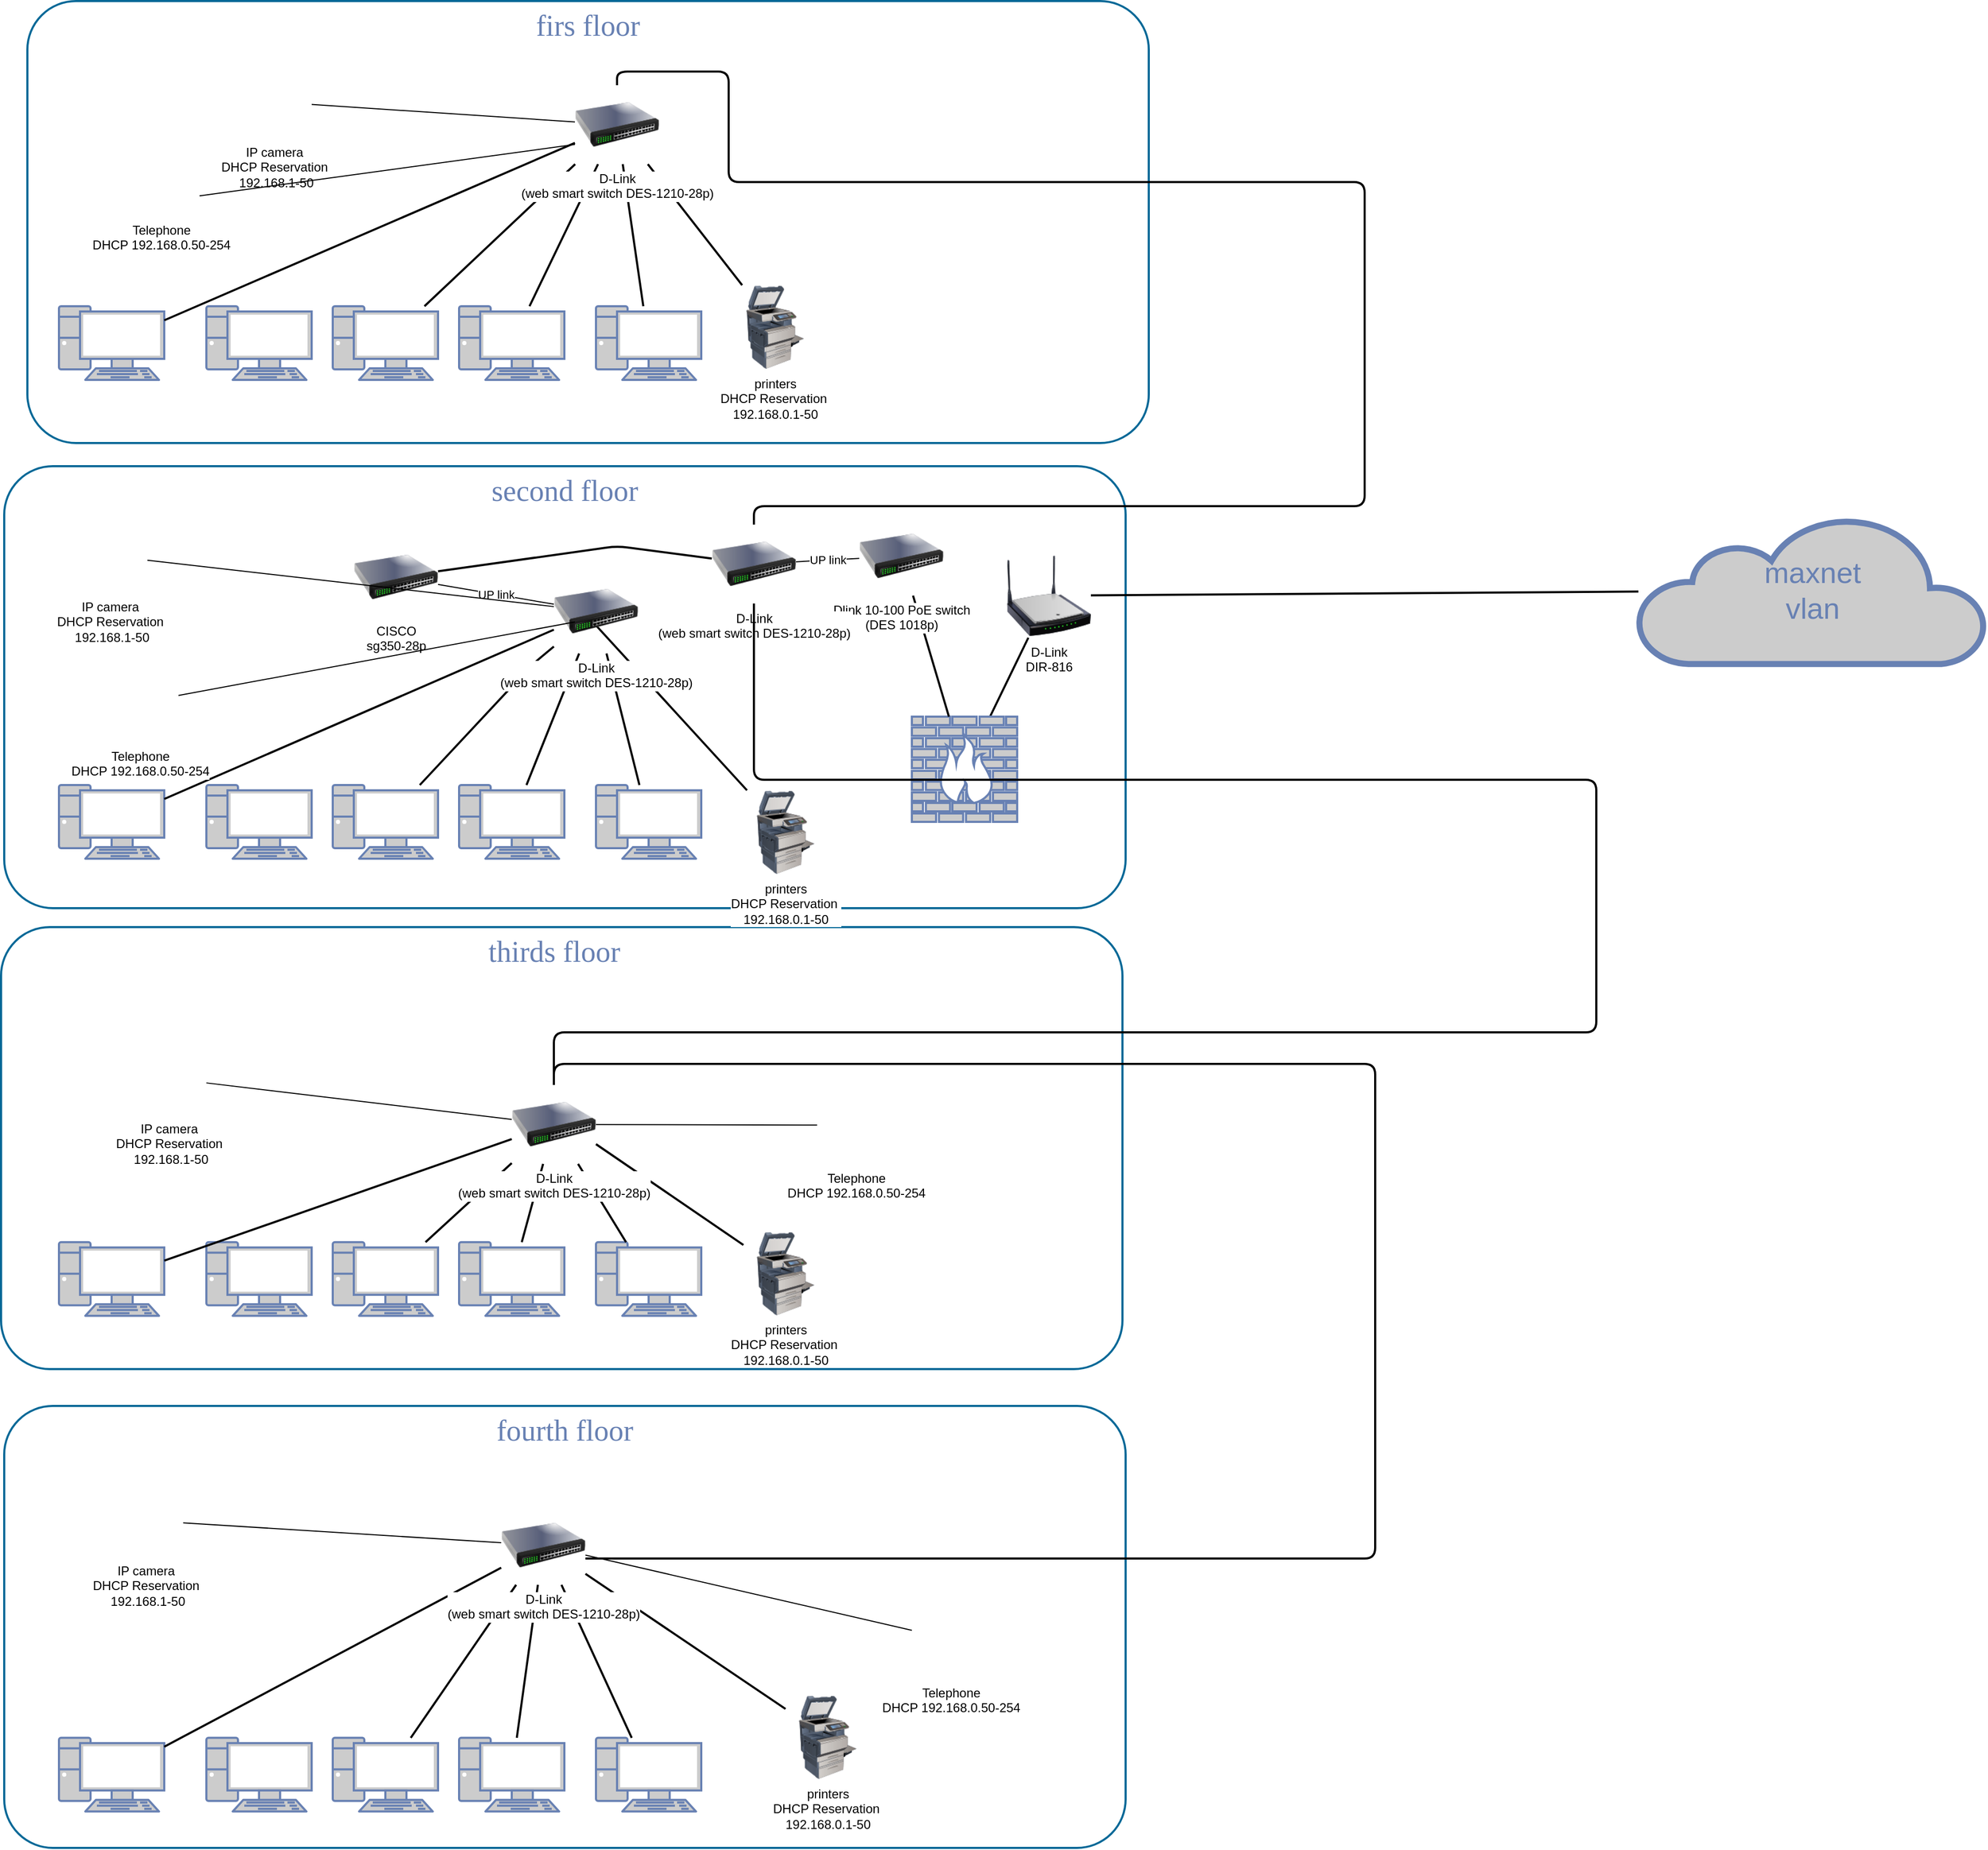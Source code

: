 <mxfile version="14.7.10" type="github">
  <diagram name="Page-1" id="bfe91b75-5d2c-26a0-9c1d-138518896778">
    <mxGraphModel dx="2749" dy="1496" grid="1" gridSize="10" guides="1" tooltips="1" connect="1" arrows="1" fold="1" page="1" pageScale="1" pageWidth="1100" pageHeight="850" background="none" math="0" shadow="0">
      <root>
        <mxCell id="0" />
        <mxCell id="1" parent="0" />
        <mxCell id="7c3789c024ecab99-82" value="fourth floor" style="rounded=1;whiteSpace=wrap;html=1;shadow=0;comic=0;strokeColor=#036897;strokeWidth=2;fillColor=none;fontFamily=Verdana;fontSize=28;fontColor=#6881B3;align=center;arcSize=11;verticalAlign=top;" parent="1" vertex="1">
          <mxGeometry x="78" y="1355" width="1065" height="420" as="geometry" />
        </mxCell>
        <mxCell id="7c3789c024ecab99-81" value="thirds floor&amp;nbsp;&amp;nbsp;" style="rounded=1;whiteSpace=wrap;html=1;shadow=0;comic=0;strokeColor=#036897;strokeWidth=2;fillColor=none;fontFamily=Verdana;fontSize=28;fontColor=#6881B3;align=center;arcSize=11;verticalAlign=top;" parent="1" vertex="1">
          <mxGeometry x="75" y="900" width="1065" height="420" as="geometry" />
        </mxCell>
        <mxCell id="7c3789c024ecab99-79" value="second floor" style="rounded=1;whiteSpace=wrap;html=1;shadow=0;comic=0;strokeColor=#036897;strokeWidth=2;fillColor=none;fontFamily=Verdana;fontSize=28;fontColor=#6881B3;align=center;arcSize=11;verticalAlign=top;" parent="1" vertex="1">
          <mxGeometry x="78" y="462" width="1065" height="420" as="geometry" />
        </mxCell>
        <mxCell id="7c3789c024ecab99-78" value="firs floor" style="rounded=1;whiteSpace=wrap;html=1;shadow=0;comic=0;strokeColor=#036897;strokeWidth=2;fillColor=none;fontFamily=Verdana;fontSize=28;fontColor=#6881B3;align=center;arcSize=11;verticalAlign=top;" parent="1" vertex="1">
          <mxGeometry x="100" y="20" width="1065" height="420" as="geometry" />
        </mxCell>
        <mxCell id="7c3789c024ecab99-55" style="edgeStyle=none;html=1;labelBackgroundColor=none;endArrow=none;endFill=0;strokeWidth=2;fontFamily=Verdana;fontSize=28;fontColor=#6881B3;" parent="1" source="7c3789c024ecab99-8" target="DdyyzYHFz9jRjWtr3Mpa-1" edge="1">
          <mxGeometry relative="1" as="geometry">
            <mxPoint x="870" y="550" as="targetPoint" />
          </mxGeometry>
        </mxCell>
        <mxCell id="7c3789c024ecab99-8" value="" style="fontColor=#0066CC;verticalAlign=top;verticalLabelPosition=bottom;labelPosition=center;align=center;html=1;fillColor=#CCCCCC;strokeColor=#6881B3;gradientColor=none;gradientDirection=north;strokeWidth=2;shape=mxgraph.networks.firewall;rounded=0;shadow=0;comic=0;" parent="1" vertex="1">
          <mxGeometry x="940" y="700" width="100" height="100" as="geometry" />
        </mxCell>
        <mxCell id="7c3789c024ecab99-18" style="edgeStyle=orthogonalEdgeStyle;html=1;labelBackgroundColor=none;endArrow=none;endFill=0;strokeWidth=2;fontFamily=Verdana;fontSize=15;fontColor=#036897;" parent="1" source="DdyyzYHFz9jRjWtr3Mpa-18" target="DdyyzYHFz9jRjWtr3Mpa-3" edge="1">
          <mxGeometry relative="1" as="geometry">
            <mxPoint x="1040" y="500" as="targetPoint" />
            <Array as="points">
              <mxPoint x="766" y="87" />
              <mxPoint x="766" y="192" />
              <mxPoint x="1370" y="192" />
              <mxPoint x="1370" y="500" />
            </Array>
            <mxPoint x="765.7" y="189.56" as="sourcePoint" />
          </mxGeometry>
        </mxCell>
        <mxCell id="7c3789c024ecab99-52" style="edgeStyle=none;html=1;labelBackgroundColor=none;endArrow=none;endFill=0;strokeWidth=2;fontFamily=Verdana;fontSize=15;fontColor=#036897;" parent="1" source="DdyyzYHFz9jRjWtr3Mpa-2" target="7c3789c024ecab99-8" edge="1">
          <mxGeometry relative="1" as="geometry">
            <mxPoint x="1550.0" y="917" as="targetPoint" />
            <mxPoint x="990" y="515" as="sourcePoint" />
          </mxGeometry>
        </mxCell>
        <mxCell id="7c3789c024ecab99-1" value="" style="fontColor=#0066CC;verticalAlign=top;verticalLabelPosition=bottom;labelPosition=center;align=center;html=1;fillColor=#CCCCCC;strokeColor=#6881B3;gradientColor=none;gradientDirection=north;strokeWidth=2;shape=mxgraph.networks.pc;rounded=0;shadow=0;comic=0;" parent="1" vertex="1">
          <mxGeometry x="130.0" y="310" width="100" height="70" as="geometry" />
        </mxCell>
        <mxCell id="7c3789c024ecab99-2" value="" style="fontColor=#0066CC;verticalAlign=top;verticalLabelPosition=bottom;labelPosition=center;align=center;html=1;fillColor=#CCCCCC;strokeColor=#6881B3;gradientColor=none;gradientDirection=north;strokeWidth=2;shape=mxgraph.networks.pc;rounded=0;shadow=0;comic=0;" parent="1" vertex="1">
          <mxGeometry x="270.0" y="310" width="100" height="70" as="geometry" />
        </mxCell>
        <mxCell id="7c3789c024ecab99-3" value="" style="fontColor=#0066CC;verticalAlign=top;verticalLabelPosition=bottom;labelPosition=center;align=center;html=1;fillColor=#CCCCCC;strokeColor=#6881B3;gradientColor=none;gradientDirection=north;strokeWidth=2;shape=mxgraph.networks.pc;rounded=0;shadow=0;comic=0;" parent="1" vertex="1">
          <mxGeometry x="390.0" y="310" width="100" height="70" as="geometry" />
        </mxCell>
        <mxCell id="7c3789c024ecab99-4" value="" style="fontColor=#0066CC;verticalAlign=top;verticalLabelPosition=bottom;labelPosition=center;align=center;html=1;fillColor=#CCCCCC;strokeColor=#6881B3;gradientColor=none;gradientDirection=north;strokeWidth=2;shape=mxgraph.networks.pc;rounded=0;shadow=0;comic=0;" parent="1" vertex="1">
          <mxGeometry x="510.0" y="310" width="100" height="70" as="geometry" />
        </mxCell>
        <mxCell id="7c3789c024ecab99-5" value="" style="fontColor=#0066CC;verticalAlign=top;verticalLabelPosition=bottom;labelPosition=center;align=center;html=1;fillColor=#CCCCCC;strokeColor=#6881B3;gradientColor=none;gradientDirection=north;strokeWidth=2;shape=mxgraph.networks.pc;rounded=0;shadow=0;comic=0;" parent="1" vertex="1">
          <mxGeometry x="640.0" y="310" width="100" height="70" as="geometry" />
        </mxCell>
        <mxCell id="7c3789c024ecab99-13" style="edgeStyle=none;html=1;labelBackgroundColor=none;endArrow=none;endFill=0;strokeWidth=2;fontFamily=Verdana;fontSize=15;fontColor=#036897;" parent="1" source="7c3789c024ecab99-1" target="DdyyzYHFz9jRjWtr3Mpa-18" edge="1">
          <mxGeometry relative="1" as="geometry">
            <mxPoint x="704.8" y="190.67" as="targetPoint" />
          </mxGeometry>
        </mxCell>
        <mxCell id="7c3789c024ecab99-14" style="edgeStyle=none;html=1;labelBackgroundColor=none;endArrow=none;endFill=0;strokeWidth=2;fontFamily=Verdana;fontSize=15;fontColor=#036897;" parent="1" source="7c3789c024ecab99-3" target="DdyyzYHFz9jRjWtr3Mpa-18" edge="1">
          <mxGeometry relative="1" as="geometry">
            <mxPoint x="722.6" y="196.88" as="targetPoint" />
          </mxGeometry>
        </mxCell>
        <mxCell id="7c3789c024ecab99-15" style="edgeStyle=none;html=1;labelBackgroundColor=none;endArrow=none;endFill=0;strokeWidth=2;fontFamily=Verdana;fontSize=15;fontColor=#036897;" parent="1" source="7c3789c024ecab99-4" target="DdyyzYHFz9jRjWtr3Mpa-18" edge="1">
          <mxGeometry relative="1" as="geometry">
            <mxPoint x="728.8" y="188.9" as="targetPoint" />
          </mxGeometry>
        </mxCell>
        <mxCell id="7c3789c024ecab99-16" style="edgeStyle=none;html=1;labelBackgroundColor=none;endArrow=none;endFill=0;strokeWidth=2;fontFamily=Verdana;fontSize=15;fontColor=#036897;" parent="1" source="7c3789c024ecab99-5" target="DdyyzYHFz9jRjWtr3Mpa-18" edge="1">
          <mxGeometry relative="1" as="geometry">
            <mxPoint x="754.6" y="199.55" as="targetPoint" />
          </mxGeometry>
        </mxCell>
        <mxCell id="7c3789c024ecab99-20" value="" style="fontColor=#0066CC;verticalAlign=top;verticalLabelPosition=bottom;labelPosition=center;align=center;html=1;fillColor=#CCCCCC;strokeColor=#6881B3;gradientColor=none;gradientDirection=north;strokeWidth=2;shape=mxgraph.networks.pc;rounded=0;shadow=0;comic=0;" parent="1" vertex="1">
          <mxGeometry x="130.0" y="765" width="100" height="70" as="geometry" />
        </mxCell>
        <mxCell id="7c3789c024ecab99-21" value="" style="fontColor=#0066CC;verticalAlign=top;verticalLabelPosition=bottom;labelPosition=center;align=center;html=1;fillColor=#CCCCCC;strokeColor=#6881B3;gradientColor=none;gradientDirection=north;strokeWidth=2;shape=mxgraph.networks.pc;rounded=0;shadow=0;comic=0;" parent="1" vertex="1">
          <mxGeometry x="270.0" y="765" width="100" height="70" as="geometry" />
        </mxCell>
        <mxCell id="7c3789c024ecab99-23" value="" style="fontColor=#0066CC;verticalAlign=top;verticalLabelPosition=bottom;labelPosition=center;align=center;html=1;fillColor=#CCCCCC;strokeColor=#6881B3;gradientColor=none;gradientDirection=north;strokeWidth=2;shape=mxgraph.networks.pc;rounded=0;shadow=0;comic=0;" parent="1" vertex="1">
          <mxGeometry x="390.0" y="765" width="100" height="70" as="geometry" />
        </mxCell>
        <mxCell id="7c3789c024ecab99-25" value="" style="fontColor=#0066CC;verticalAlign=top;verticalLabelPosition=bottom;labelPosition=center;align=center;html=1;fillColor=#CCCCCC;strokeColor=#6881B3;gradientColor=none;gradientDirection=north;strokeWidth=2;shape=mxgraph.networks.pc;rounded=0;shadow=0;comic=0;" parent="1" vertex="1">
          <mxGeometry x="510.0" y="765" width="100" height="70" as="geometry" />
        </mxCell>
        <mxCell id="7c3789c024ecab99-27" value="" style="fontColor=#0066CC;verticalAlign=top;verticalLabelPosition=bottom;labelPosition=center;align=center;html=1;fillColor=#CCCCCC;strokeColor=#6881B3;gradientColor=none;gradientDirection=north;strokeWidth=2;shape=mxgraph.networks.pc;rounded=0;shadow=0;comic=0;" parent="1" vertex="1">
          <mxGeometry x="640.0" y="765" width="100" height="70" as="geometry" />
        </mxCell>
        <mxCell id="7c3789c024ecab99-19" style="edgeStyle=none;html=1;labelBackgroundColor=none;endArrow=none;endFill=0;strokeWidth=2;fontFamily=Verdana;fontSize=15;fontColor=#036897;" parent="1" source="7c3789c024ecab99-20" target="DdyyzYHFz9jRjWtr3Mpa-5" edge="1">
          <mxGeometry relative="1" as="geometry">
            <mxPoint x="590.8" y="614.23" as="targetPoint" />
          </mxGeometry>
        </mxCell>
        <mxCell id="7c3789c024ecab99-22" style="edgeStyle=none;html=1;labelBackgroundColor=none;endArrow=none;endFill=0;strokeWidth=2;fontFamily=Verdana;fontSize=15;fontColor=#036897;" parent="1" source="7c3789c024ecab99-23" target="DdyyzYHFz9jRjWtr3Mpa-5" edge="1">
          <mxGeometry relative="1" as="geometry">
            <mxPoint x="591.7" y="622.21" as="targetPoint" />
            <Array as="points">
              <mxPoint x="580" y="650" />
            </Array>
          </mxGeometry>
        </mxCell>
        <mxCell id="7c3789c024ecab99-24" style="edgeStyle=none;html=1;labelBackgroundColor=none;endArrow=none;endFill=0;strokeWidth=2;fontFamily=Verdana;fontSize=15;fontColor=#036897;" parent="1" source="7c3789c024ecab99-25" target="DdyyzYHFz9jRjWtr3Mpa-5" edge="1">
          <mxGeometry relative="1" as="geometry">
            <mxPoint x="597.9" y="621.34" as="targetPoint" />
          </mxGeometry>
        </mxCell>
        <mxCell id="7c3789c024ecab99-26" style="edgeStyle=none;html=1;labelBackgroundColor=none;endArrow=none;endFill=0;strokeWidth=2;fontFamily=Verdana;fontSize=15;fontColor=#036897;" parent="1" source="7c3789c024ecab99-27" target="DdyyzYHFz9jRjWtr3Mpa-5" edge="1">
          <mxGeometry relative="1" as="geometry">
            <mxPoint x="609.4" y="621.34" as="targetPoint" />
          </mxGeometry>
        </mxCell>
        <mxCell id="7c3789c024ecab99-28" style="edgeStyle=none;html=1;labelBackgroundColor=none;endArrow=none;endFill=0;strokeWidth=2;fontFamily=Verdana;fontSize=15;fontColor=#036897;" parent="1" source="DdyyzYHFz9jRjWtr3Mpa-15" edge="1">
          <mxGeometry relative="1" as="geometry">
            <mxPoint x="637" y="610" as="targetPoint" />
            <mxPoint x="800" y="755.399" as="sourcePoint" />
          </mxGeometry>
        </mxCell>
        <mxCell id="7c3789c024ecab99-34" value="" style="fontColor=#0066CC;verticalAlign=top;verticalLabelPosition=bottom;labelPosition=center;align=center;html=1;fillColor=#CCCCCC;strokeColor=#6881B3;gradientColor=none;gradientDirection=north;strokeWidth=2;shape=mxgraph.networks.pc;rounded=0;shadow=0;comic=0;" parent="1" vertex="1">
          <mxGeometry x="130.0" y="1199.412" width="100" height="70" as="geometry" />
        </mxCell>
        <mxCell id="7c3789c024ecab99-35" value="" style="fontColor=#0066CC;verticalAlign=top;verticalLabelPosition=bottom;labelPosition=center;align=center;html=1;fillColor=#CCCCCC;strokeColor=#6881B3;gradientColor=none;gradientDirection=north;strokeWidth=2;shape=mxgraph.networks.pc;rounded=0;shadow=0;comic=0;" parent="1" vertex="1">
          <mxGeometry x="270.0" y="1199.412" width="100" height="70" as="geometry" />
        </mxCell>
        <mxCell id="7c3789c024ecab99-37" value="" style="fontColor=#0066CC;verticalAlign=top;verticalLabelPosition=bottom;labelPosition=center;align=center;html=1;fillColor=#CCCCCC;strokeColor=#6881B3;gradientColor=none;gradientDirection=north;strokeWidth=2;shape=mxgraph.networks.pc;rounded=0;shadow=0;comic=0;" parent="1" vertex="1">
          <mxGeometry x="390.0" y="1199.412" width="100" height="70" as="geometry" />
        </mxCell>
        <mxCell id="7c3789c024ecab99-39" value="" style="fontColor=#0066CC;verticalAlign=top;verticalLabelPosition=bottom;labelPosition=center;align=center;html=1;fillColor=#CCCCCC;strokeColor=#6881B3;gradientColor=none;gradientDirection=north;strokeWidth=2;shape=mxgraph.networks.pc;rounded=0;shadow=0;comic=0;" parent="1" vertex="1">
          <mxGeometry x="510.0" y="1199.412" width="100" height="70" as="geometry" />
        </mxCell>
        <mxCell id="7c3789c024ecab99-41" value="" style="fontColor=#0066CC;verticalAlign=top;verticalLabelPosition=bottom;labelPosition=center;align=center;html=1;fillColor=#CCCCCC;strokeColor=#6881B3;gradientColor=none;gradientDirection=north;strokeWidth=2;shape=mxgraph.networks.pc;rounded=0;shadow=0;comic=0;" parent="1" vertex="1">
          <mxGeometry x="640.0" y="1199.412" width="100" height="70" as="geometry" />
        </mxCell>
        <mxCell id="7c3789c024ecab99-33" style="edgeStyle=none;html=1;labelBackgroundColor=none;endArrow=none;endFill=0;strokeWidth=2;fontFamily=Verdana;fontSize=15;fontColor=#036897;" parent="1" source="7c3789c024ecab99-34" target="DdyyzYHFz9jRjWtr3Mpa-13" edge="1">
          <mxGeometry relative="1" as="geometry">
            <mxPoint x="615" y="1031.5" as="targetPoint" />
          </mxGeometry>
        </mxCell>
        <mxCell id="7c3789c024ecab99-36" style="edgeStyle=none;html=1;labelBackgroundColor=none;endArrow=none;endFill=0;strokeWidth=2;fontFamily=Verdana;fontSize=15;fontColor=#036897;" parent="1" source="7c3789c024ecab99-37" target="DdyyzYHFz9jRjWtr3Mpa-13" edge="1">
          <mxGeometry relative="1" as="geometry">
            <mxPoint x="620" y="1060" as="targetPoint" />
          </mxGeometry>
        </mxCell>
        <mxCell id="7c3789c024ecab99-38" style="edgeStyle=none;html=1;labelBackgroundColor=none;endArrow=none;endFill=0;strokeWidth=2;fontFamily=Verdana;fontSize=15;fontColor=#036897;" parent="1" source="7c3789c024ecab99-39" target="DdyyzYHFz9jRjWtr3Mpa-13" edge="1">
          <mxGeometry relative="1" as="geometry">
            <mxPoint x="644.6" y="1054.21" as="targetPoint" />
          </mxGeometry>
        </mxCell>
        <mxCell id="7c3789c024ecab99-40" style="edgeStyle=none;html=1;labelBackgroundColor=none;endArrow=none;endFill=0;strokeWidth=2;fontFamily=Verdana;fontSize=15;fontColor=#036897;" parent="1" source="7c3789c024ecab99-41" target="DdyyzYHFz9jRjWtr3Mpa-13" edge="1">
          <mxGeometry relative="1" as="geometry">
            <mxPoint x="660" y="1060" as="targetPoint" />
          </mxGeometry>
        </mxCell>
        <mxCell id="7c3789c024ecab99-42" style="edgeStyle=none;html=1;labelBackgroundColor=none;endArrow=none;endFill=0;strokeWidth=2;fontFamily=Verdana;fontSize=15;fontColor=#036897;entryX=1;entryY=0.75;entryDx=0;entryDy=0;" parent="1" source="DdyyzYHFz9jRjWtr3Mpa-16" target="DdyyzYHFz9jRjWtr3Mpa-13" edge="1">
          <mxGeometry relative="1" as="geometry">
            <mxPoint x="676.8" y="1057.57" as="targetPoint" />
            <mxPoint x="792.497" y="1184.412" as="sourcePoint" />
          </mxGeometry>
        </mxCell>
        <mxCell id="7c3789c024ecab99-53" value="maxnet&lt;br&gt;vlan" style="html=1;fillColor=#CCCCCC;strokeColor=#6881B3;gradientColor=none;gradientDirection=north;strokeWidth=2;shape=mxgraph.networks.cloud;fontColor=#6881B3;rounded=0;shadow=0;comic=0;align=center;fontSize=28;" parent="1" vertex="1">
          <mxGeometry x="1630" y="510" width="330" height="140" as="geometry" />
        </mxCell>
        <mxCell id="7c3789c024ecab99-56" style="edgeStyle=none;html=1;labelBackgroundColor=none;endArrow=none;endFill=0;strokeWidth=2;fontFamily=Verdana;fontSize=28;fontColor=#6881B3;" parent="1" source="DdyyzYHFz9jRjWtr3Mpa-1" target="7c3789c024ecab99-53" edge="1">
          <mxGeometry relative="1" as="geometry">
            <mxPoint x="900" y="545.444" as="sourcePoint" />
          </mxGeometry>
        </mxCell>
        <mxCell id="7c3789c024ecab99-61" value="" style="fontColor=#0066CC;verticalAlign=top;verticalLabelPosition=bottom;labelPosition=center;align=center;html=1;fillColor=#CCCCCC;strokeColor=#6881B3;gradientColor=none;gradientDirection=north;strokeWidth=2;shape=mxgraph.networks.pc;rounded=0;shadow=0;comic=0;" parent="1" vertex="1">
          <mxGeometry x="130.0" y="1670.412" width="100" height="70" as="geometry" />
        </mxCell>
        <mxCell id="7c3789c024ecab99-62" value="" style="fontColor=#0066CC;verticalAlign=top;verticalLabelPosition=bottom;labelPosition=center;align=center;html=1;fillColor=#CCCCCC;strokeColor=#6881B3;gradientColor=none;gradientDirection=north;strokeWidth=2;shape=mxgraph.networks.pc;rounded=0;shadow=0;comic=0;" parent="1" vertex="1">
          <mxGeometry x="270.0" y="1670.412" width="100" height="70" as="geometry" />
        </mxCell>
        <mxCell id="7c3789c024ecab99-63" value="" style="fontColor=#0066CC;verticalAlign=top;verticalLabelPosition=bottom;labelPosition=center;align=center;html=1;fillColor=#CCCCCC;strokeColor=#6881B3;gradientColor=none;gradientDirection=north;strokeWidth=2;shape=mxgraph.networks.pc;rounded=0;shadow=0;comic=0;" parent="1" vertex="1">
          <mxGeometry x="390.0" y="1670.412" width="100" height="70" as="geometry" />
        </mxCell>
        <mxCell id="7c3789c024ecab99-64" value="" style="fontColor=#0066CC;verticalAlign=top;verticalLabelPosition=bottom;labelPosition=center;align=center;html=1;fillColor=#CCCCCC;strokeColor=#6881B3;gradientColor=none;gradientDirection=north;strokeWidth=2;shape=mxgraph.networks.pc;rounded=0;shadow=0;comic=0;" parent="1" vertex="1">
          <mxGeometry x="510.0" y="1670.412" width="100" height="70" as="geometry" />
        </mxCell>
        <mxCell id="7c3789c024ecab99-65" value="" style="fontColor=#0066CC;verticalAlign=top;verticalLabelPosition=bottom;labelPosition=center;align=center;html=1;fillColor=#CCCCCC;strokeColor=#6881B3;gradientColor=none;gradientDirection=north;strokeWidth=2;shape=mxgraph.networks.pc;rounded=0;shadow=0;comic=0;" parent="1" vertex="1">
          <mxGeometry x="640.0" y="1670.412" width="100" height="70" as="geometry" />
        </mxCell>
        <mxCell id="7c3789c024ecab99-68" style="edgeStyle=none;html=1;labelBackgroundColor=none;endArrow=none;endFill=0;strokeWidth=2;fontFamily=Verdana;fontSize=15;fontColor=#036897;" parent="1" source="7c3789c024ecab99-61" target="DdyyzYHFz9jRjWtr3Mpa-14" edge="1">
          <mxGeometry relative="1" as="geometry">
            <mxPoint x="593.6" y="1458.89" as="targetPoint" />
          </mxGeometry>
        </mxCell>
        <mxCell id="7c3789c024ecab99-69" style="edgeStyle=none;html=1;labelBackgroundColor=none;endArrow=none;endFill=0;strokeWidth=2;fontFamily=Verdana;fontSize=15;fontColor=#036897;" parent="1" source="7c3789c024ecab99-63" target="DdyyzYHFz9jRjWtr3Mpa-14" edge="1">
          <mxGeometry relative="1" as="geometry">
            <mxPoint x="607.5" y="1460" as="targetPoint" />
          </mxGeometry>
        </mxCell>
        <mxCell id="7c3789c024ecab99-70" style="edgeStyle=none;html=1;labelBackgroundColor=none;endArrow=none;endFill=0;strokeWidth=2;fontFamily=Verdana;fontSize=15;fontColor=#036897;" parent="1" source="7c3789c024ecab99-64" target="DdyyzYHFz9jRjWtr3Mpa-14" edge="1">
          <mxGeometry relative="1" as="geometry">
            <mxPoint x="607.5" y="1460" as="targetPoint" />
          </mxGeometry>
        </mxCell>
        <mxCell id="7c3789c024ecab99-71" style="edgeStyle=none;html=1;labelBackgroundColor=none;endArrow=none;endFill=0;strokeWidth=2;fontFamily=Verdana;fontSize=15;fontColor=#036897;" parent="1" source="7c3789c024ecab99-65" target="DdyyzYHFz9jRjWtr3Mpa-14" edge="1">
          <mxGeometry relative="1" as="geometry">
            <mxPoint x="628.3" y="1457.12" as="targetPoint" />
          </mxGeometry>
        </mxCell>
        <mxCell id="7c3789c024ecab99-72" style="edgeStyle=none;html=1;labelBackgroundColor=none;endArrow=none;endFill=0;strokeWidth=2;fontFamily=Verdana;fontSize=15;fontColor=#036897;" parent="1" source="DdyyzYHFz9jRjWtr3Mpa-17" target="DdyyzYHFz9jRjWtr3Mpa-14" edge="1">
          <mxGeometry relative="1" as="geometry">
            <mxPoint x="647.5" y="1460" as="targetPoint" />
            <mxPoint x="770" y="1658.04" as="sourcePoint" />
          </mxGeometry>
        </mxCell>
        <mxCell id="ypX5lwdJ7u_6gNFfsRUF-6" style="edgeStyle=none;html=1;labelBackgroundColor=none;endArrow=none;endFill=0;strokeWidth=2;fontFamily=Verdana;fontSize=15;fontColor=#036897;" parent="1" source="DdyyzYHFz9jRjWtr3Mpa-18" target="DdyyzYHFz9jRjWtr3Mpa-20" edge="1">
          <mxGeometry relative="1" as="geometry">
            <mxPoint x="762.8" y="200.9" as="sourcePoint" />
            <mxPoint x="823.4" y="332.2" as="targetPoint" />
          </mxGeometry>
        </mxCell>
        <mxCell id="DdyyzYHFz9jRjWtr3Mpa-1" value="D-Link&lt;br&gt;DIR-816&lt;br&gt;" style="image;html=1;image=img/lib/clip_art/networking/Wireless_Router_N_128x128.png" vertex="1" parent="1">
          <mxGeometry x="1030" y="545" width="80" height="80" as="geometry" />
        </mxCell>
        <mxCell id="DdyyzYHFz9jRjWtr3Mpa-2" value="Dlink 10-100 PoE switch&lt;br&gt;(DES 1018p)" style="image;html=1;image=img/lib/clip_art/networking/Switch_128x128.png;fontFamily=Helvetica;" vertex="1" parent="1">
          <mxGeometry x="890" y="510" width="80" height="75" as="geometry" />
        </mxCell>
        <mxCell id="DdyyzYHFz9jRjWtr3Mpa-3" value="D-Link&lt;br&gt;(web smart switch DES-1210-28p)" style="image;html=1;image=img/lib/clip_art/networking/Switch_128x128.png;fontFamily=Helvetica;" vertex="1" parent="1">
          <mxGeometry x="750" y="517.5" width="80" height="75" as="geometry" />
        </mxCell>
        <mxCell id="DdyyzYHFz9jRjWtr3Mpa-4" value="CISCO&lt;br&gt;sg350-28p&lt;br&gt;" style="image;html=1;image=img/lib/clip_art/networking/Switch_128x128.png;fontFamily=Helvetica;" vertex="1" parent="1">
          <mxGeometry x="410" y="530" width="80" height="75" as="geometry" />
        </mxCell>
        <mxCell id="DdyyzYHFz9jRjWtr3Mpa-5" value="D-Link&lt;br&gt;(web smart switch DES-1210-28p)" style="image;html=1;image=img/lib/clip_art/networking/Switch_128x128.png;fontFamily=Helvetica;" vertex="1" parent="1">
          <mxGeometry x="600" y="560" width="80" height="80" as="geometry" />
        </mxCell>
        <mxCell id="DdyyzYHFz9jRjWtr3Mpa-6" style="edgeStyle=none;html=1;labelBackgroundColor=none;endArrow=none;endFill=0;strokeWidth=2;fontFamily=Verdana;fontSize=15;fontColor=#036897;" edge="1" parent="1" source="DdyyzYHFz9jRjWtr3Mpa-4" target="DdyyzYHFz9jRjWtr3Mpa-3">
          <mxGeometry relative="1" as="geometry">
            <mxPoint x="1970.0" y="139.13" as="targetPoint" />
            <mxPoint x="1600" y="300" as="sourcePoint" />
            <Array as="points">
              <mxPoint x="660" y="538" />
            </Array>
          </mxGeometry>
        </mxCell>
        <mxCell id="DdyyzYHFz9jRjWtr3Mpa-11" value="UP link" style="endArrow=none;html=1;" edge="1" parent="1" source="DdyyzYHFz9jRjWtr3Mpa-2" target="DdyyzYHFz9jRjWtr3Mpa-3">
          <mxGeometry width="50" height="50" relative="1" as="geometry">
            <mxPoint x="1710" y="190" as="sourcePoint" />
            <mxPoint x="1710" y="-165" as="targetPoint" />
          </mxGeometry>
        </mxCell>
        <mxCell id="DdyyzYHFz9jRjWtr3Mpa-12" value="UP link" style="endArrow=none;html=1;" edge="1" parent="1" source="DdyyzYHFz9jRjWtr3Mpa-5" target="DdyyzYHFz9jRjWtr3Mpa-4">
          <mxGeometry width="50" height="50" relative="1" as="geometry">
            <mxPoint x="1510" y="370" as="sourcePoint" />
            <mxPoint x="1510" y="15" as="targetPoint" />
          </mxGeometry>
        </mxCell>
        <mxCell id="DdyyzYHFz9jRjWtr3Mpa-13" value="D-Link&lt;br&gt;(web smart switch DES-1210-28p)" style="image;html=1;image=img/lib/clip_art/networking/Switch_128x128.png;fontFamily=Helvetica;" vertex="1" parent="1">
          <mxGeometry x="560" y="1050" width="80" height="75" as="geometry" />
        </mxCell>
        <mxCell id="DdyyzYHFz9jRjWtr3Mpa-14" value="D-Link&lt;br&gt;(web smart switch DES-1210-28p)" style="image;html=1;image=img/lib/clip_art/networking/Switch_128x128.png;fontFamily=Helvetica;" vertex="1" parent="1">
          <mxGeometry x="550" y="1450" width="80" height="75" as="geometry" />
        </mxCell>
        <mxCell id="DdyyzYHFz9jRjWtr3Mpa-15" value="printers&lt;br&gt;DHCP Reservation&amp;nbsp;&lt;br&gt;192.168.0.1-50" style="image;html=1;image=img/lib/clip_art/computers/Printer_Commercial_128x128.png" vertex="1" parent="1">
          <mxGeometry x="780" y="770" width="80" height="80" as="geometry" />
        </mxCell>
        <mxCell id="DdyyzYHFz9jRjWtr3Mpa-16" value="printers&lt;br&gt;DHCP Reservation&amp;nbsp;&lt;br&gt;192.168.0.1-50" style="image;html=1;image=img/lib/clip_art/computers/Printer_Commercial_128x128.png" vertex="1" parent="1">
          <mxGeometry x="780" y="1189.41" width="80" height="80" as="geometry" />
        </mxCell>
        <mxCell id="DdyyzYHFz9jRjWtr3Mpa-17" value="printers&lt;br&gt;DHCP Reservation&amp;nbsp;&lt;br&gt;192.168.0.1-50" style="image;html=1;image=img/lib/clip_art/computers/Printer_Commercial_128x128.png" vertex="1" parent="1">
          <mxGeometry x="820" y="1630" width="80" height="80" as="geometry" />
        </mxCell>
        <mxCell id="DdyyzYHFz9jRjWtr3Mpa-18" value="D-Link&lt;br&gt;(web smart switch DES-1210-28p)" style="image;html=1;image=img/lib/clip_art/networking/Switch_128x128.png;fontFamily=Helvetica;" vertex="1" parent="1">
          <mxGeometry x="620" y="100" width="80" height="75" as="geometry" />
        </mxCell>
        <mxCell id="DdyyzYHFz9jRjWtr3Mpa-20" value="printers&lt;br&gt;DHCP Reservation&amp;nbsp;&lt;br&gt;192.168.0.1-50" style="image;html=1;image=img/lib/clip_art/computers/Printer_Commercial_128x128.png" vertex="1" parent="1">
          <mxGeometry x="770" y="290" width="80" height="80" as="geometry" />
        </mxCell>
        <mxCell id="DdyyzYHFz9jRjWtr3Mpa-21" value="Telephone&lt;br&gt;DHCP 192.168.0.50-254" style="shape=image;html=1;verticalAlign=top;verticalLabelPosition=bottom;labelBackgroundColor=#ffffff;imageAspect=0;aspect=fixed;image=https://cdn4.iconfinder.com/data/icons/miu/24/business-telephone-office-outline-stroke-128.png" vertex="1" parent="1">
          <mxGeometry x="190" y="150" width="73.5" height="73.5" as="geometry" />
        </mxCell>
        <mxCell id="DdyyzYHFz9jRjWtr3Mpa-22" value="Telephone&lt;br&gt;DHCP 192.168.0.50-254" style="shape=image;html=1;verticalAlign=top;verticalLabelPosition=bottom;labelBackgroundColor=#ffffff;imageAspect=0;aspect=fixed;image=https://cdn4.iconfinder.com/data/icons/miu/24/business-telephone-office-outline-stroke-128.png" vertex="1" parent="1">
          <mxGeometry x="170" y="650" width="73.5" height="73.5" as="geometry" />
        </mxCell>
        <mxCell id="DdyyzYHFz9jRjWtr3Mpa-23" value="Telephone&lt;br&gt;DHCP 192.168.0.50-254" style="shape=image;html=1;verticalAlign=top;verticalLabelPosition=bottom;labelBackgroundColor=#ffffff;imageAspect=0;aspect=fixed;image=https://cdn4.iconfinder.com/data/icons/miu/24/business-telephone-office-outline-stroke-128.png" vertex="1" parent="1">
          <mxGeometry x="850" y="1051.5" width="73.5" height="73.5" as="geometry" />
        </mxCell>
        <mxCell id="DdyyzYHFz9jRjWtr3Mpa-24" value="Telephone&lt;br&gt;DHCP 192.168.0.50-254" style="shape=image;html=1;verticalAlign=top;verticalLabelPosition=bottom;labelBackgroundColor=#ffffff;imageAspect=0;aspect=fixed;image=https://cdn4.iconfinder.com/data/icons/miu/24/business-telephone-office-outline-stroke-128.png" vertex="1" parent="1">
          <mxGeometry x="940" y="1540" width="73.5" height="73.5" as="geometry" />
        </mxCell>
        <mxCell id="DdyyzYHFz9jRjWtr3Mpa-25" value="IP camera&amp;nbsp;&lt;br&gt;DHCP Reservation&amp;nbsp;&lt;br&gt;192.168.1-50" style="shape=image;html=1;verticalAlign=top;verticalLabelPosition=bottom;labelBackgroundColor=#ffffff;imageAspect=0;aspect=fixed;image=https://cdn0.iconfinder.com/data/icons/house/128/CCTV.png" vertex="1" parent="1">
          <mxGeometry x="302" y="82" width="68" height="68" as="geometry" />
        </mxCell>
        <mxCell id="DdyyzYHFz9jRjWtr3Mpa-26" value="IP camera&amp;nbsp;&lt;br&gt;DHCP Reservation&amp;nbsp;&lt;br&gt;192.168.1-50" style="shape=image;html=1;verticalAlign=top;verticalLabelPosition=bottom;labelBackgroundColor=#ffffff;imageAspect=0;aspect=fixed;image=https://cdn0.iconfinder.com/data/icons/house/128/CCTV.png" vertex="1" parent="1">
          <mxGeometry x="146" y="513.5" width="68" height="68" as="geometry" />
        </mxCell>
        <mxCell id="DdyyzYHFz9jRjWtr3Mpa-27" value="IP camera&amp;nbsp;&lt;br&gt;DHCP Reservation&amp;nbsp;&lt;br&gt;192.168.1-50" style="shape=image;html=1;verticalAlign=top;verticalLabelPosition=bottom;labelBackgroundColor=#ffffff;imageAspect=0;aspect=fixed;image=https://cdn0.iconfinder.com/data/icons/house/128/CCTV.png" vertex="1" parent="1">
          <mxGeometry x="202" y="1010" width="68" height="68" as="geometry" />
        </mxCell>
        <mxCell id="DdyyzYHFz9jRjWtr3Mpa-28" value="IP camera&amp;nbsp;&lt;br&gt;DHCP Reservation&amp;nbsp;&lt;br&gt;192.168.1-50" style="shape=image;html=1;verticalAlign=top;verticalLabelPosition=bottom;labelBackgroundColor=#ffffff;imageAspect=0;aspect=fixed;image=https://cdn0.iconfinder.com/data/icons/house/128/CCTV.png" vertex="1" parent="1">
          <mxGeometry x="180" y="1430" width="68" height="68" as="geometry" />
        </mxCell>
        <mxCell id="DdyyzYHFz9jRjWtr3Mpa-29" value="" style="endArrow=none;html=1;fontFamily=Helvetica;" edge="1" parent="1" source="DdyyzYHFz9jRjWtr3Mpa-18" target="DdyyzYHFz9jRjWtr3Mpa-25">
          <mxGeometry width="50" height="50" relative="1" as="geometry">
            <mxPoint x="1650" y="140" as="sourcePoint" />
            <mxPoint x="1250" y="142.954" as="targetPoint" />
            <Array as="points" />
          </mxGeometry>
        </mxCell>
        <mxCell id="DdyyzYHFz9jRjWtr3Mpa-30" value="" style="endArrow=none;html=1;fontFamily=Helvetica;entryX=1;entryY=0.75;entryDx=0;entryDy=0;exitX=0;exitY=0.75;exitDx=0;exitDy=0;" edge="1" parent="1" source="DdyyzYHFz9jRjWtr3Mpa-18" target="DdyyzYHFz9jRjWtr3Mpa-21">
          <mxGeometry width="50" height="50" relative="1" as="geometry">
            <mxPoint x="1930" y="150" as="sourcePoint" />
            <mxPoint x="1530" y="152.954" as="targetPoint" />
            <Array as="points" />
          </mxGeometry>
        </mxCell>
        <mxCell id="DdyyzYHFz9jRjWtr3Mpa-31" value="" style="endArrow=none;html=1;fontFamily=Helvetica;" edge="1" parent="1" target="DdyyzYHFz9jRjWtr3Mpa-22">
          <mxGeometry width="50" height="50" relative="1" as="geometry">
            <mxPoint x="620" y="610" as="sourcePoint" />
            <mxPoint x="1000" y="762.954" as="targetPoint" />
            <Array as="points" />
          </mxGeometry>
        </mxCell>
        <mxCell id="DdyyzYHFz9jRjWtr3Mpa-32" value="" style="endArrow=none;html=1;fontFamily=Helvetica;" edge="1" parent="1" source="DdyyzYHFz9jRjWtr3Mpa-5" target="DdyyzYHFz9jRjWtr3Mpa-26">
          <mxGeometry width="50" height="50" relative="1" as="geometry">
            <mxPoint x="1550" y="810" as="sourcePoint" />
            <mxPoint x="1150" y="812.954" as="targetPoint" />
            <Array as="points" />
          </mxGeometry>
        </mxCell>
        <mxCell id="DdyyzYHFz9jRjWtr3Mpa-33" value="" style="endArrow=none;html=1;fontFamily=Helvetica;" edge="1" parent="1" source="DdyyzYHFz9jRjWtr3Mpa-13" target="DdyyzYHFz9jRjWtr3Mpa-27">
          <mxGeometry width="50" height="50" relative="1" as="geometry">
            <mxPoint x="1670" y="1000" as="sourcePoint" />
            <mxPoint x="1270" y="1002.954" as="targetPoint" />
            <Array as="points" />
          </mxGeometry>
        </mxCell>
        <mxCell id="DdyyzYHFz9jRjWtr3Mpa-34" value="" style="endArrow=none;html=1;fontFamily=Helvetica;" edge="1" parent="1" source="DdyyzYHFz9jRjWtr3Mpa-23" target="DdyyzYHFz9jRjWtr3Mpa-13">
          <mxGeometry width="50" height="50" relative="1" as="geometry">
            <mxPoint x="1440" y="1070" as="sourcePoint" />
            <mxPoint x="1040" y="1072.954" as="targetPoint" />
            <Array as="points" />
          </mxGeometry>
        </mxCell>
        <mxCell id="DdyyzYHFz9jRjWtr3Mpa-35" value="" style="endArrow=none;html=1;fontFamily=Helvetica;" edge="1" parent="1" source="DdyyzYHFz9jRjWtr3Mpa-24" target="DdyyzYHFz9jRjWtr3Mpa-14">
          <mxGeometry width="50" height="50" relative="1" as="geometry">
            <mxPoint x="890" y="1510" as="sourcePoint" />
            <mxPoint x="1160" y="1572.954" as="targetPoint" />
            <Array as="points" />
          </mxGeometry>
        </mxCell>
        <mxCell id="DdyyzYHFz9jRjWtr3Mpa-36" value="" style="endArrow=none;html=1;fontFamily=Helvetica;" edge="1" parent="1" source="DdyyzYHFz9jRjWtr3Mpa-14" target="DdyyzYHFz9jRjWtr3Mpa-28">
          <mxGeometry width="50" height="50" relative="1" as="geometry">
            <mxPoint x="1810" y="1500" as="sourcePoint" />
            <mxPoint x="1410" y="1502.954" as="targetPoint" />
            <Array as="points" />
          </mxGeometry>
        </mxCell>
        <mxCell id="DdyyzYHFz9jRjWtr3Mpa-39" style="edgeStyle=orthogonalEdgeStyle;html=1;labelBackgroundColor=none;endArrow=none;endFill=0;strokeWidth=2;fontFamily=Verdana;fontSize=15;fontColor=#036897;" edge="1" parent="1" source="DdyyzYHFz9jRjWtr3Mpa-14" target="DdyyzYHFz9jRjWtr3Mpa-13">
          <mxGeometry relative="1" as="geometry">
            <mxPoint x="1370" y="1030" as="targetPoint" />
            <Array as="points">
              <mxPoint x="1380" y="1500" />
              <mxPoint x="1380" y="1030" />
              <mxPoint x="600" y="1030" />
            </Array>
            <mxPoint x="1560" y="1310" as="sourcePoint" />
          </mxGeometry>
        </mxCell>
        <mxCell id="DdyyzYHFz9jRjWtr3Mpa-40" style="edgeStyle=orthogonalEdgeStyle;html=1;labelBackgroundColor=none;endArrow=none;endFill=0;strokeWidth=2;fontFamily=Verdana;fontSize=15;fontColor=#036897;" edge="1" parent="1" source="DdyyzYHFz9jRjWtr3Mpa-13" target="DdyyzYHFz9jRjWtr3Mpa-3">
          <mxGeometry relative="1" as="geometry">
            <mxPoint x="1220" y="730" as="targetPoint" />
            <Array as="points">
              <mxPoint x="600" y="1000" />
              <mxPoint x="1590" y="1000" />
              <mxPoint x="1590" y="760" />
              <mxPoint x="790" y="760" />
            </Array>
            <mxPoint x="1620" y="1000" as="sourcePoint" />
          </mxGeometry>
        </mxCell>
      </root>
    </mxGraphModel>
  </diagram>
</mxfile>
